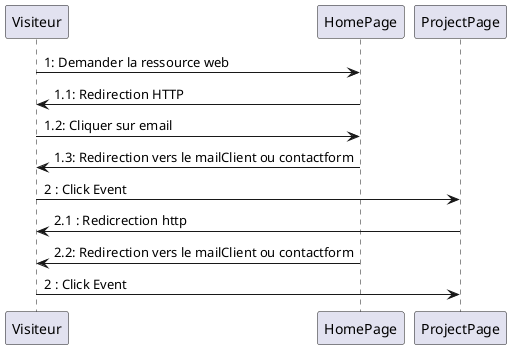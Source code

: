 @startuml
Visiteur -> "HomePage" as HomePage : 1: Demander la ressource web
HomePage -> Visiteur : 1.1: Redirection HTTP
Visiteur -> HomePage : 1.2: Cliquer sur email
HomePage -> Visiteur : 1.3: Redirection vers le mailClient ou contactform
Visiteur -> "ProjectPage" as ProjectPage : 2 : Click Event
ProjectPage -> Visiteur : 2.1 : Redicrection http
HomePage -> Visiteur : 2.2: Redirection vers le mailClient ou contactform
Visiteur -> "ProjectPage" as ProjectPage : 2 : Click Event
@enduml